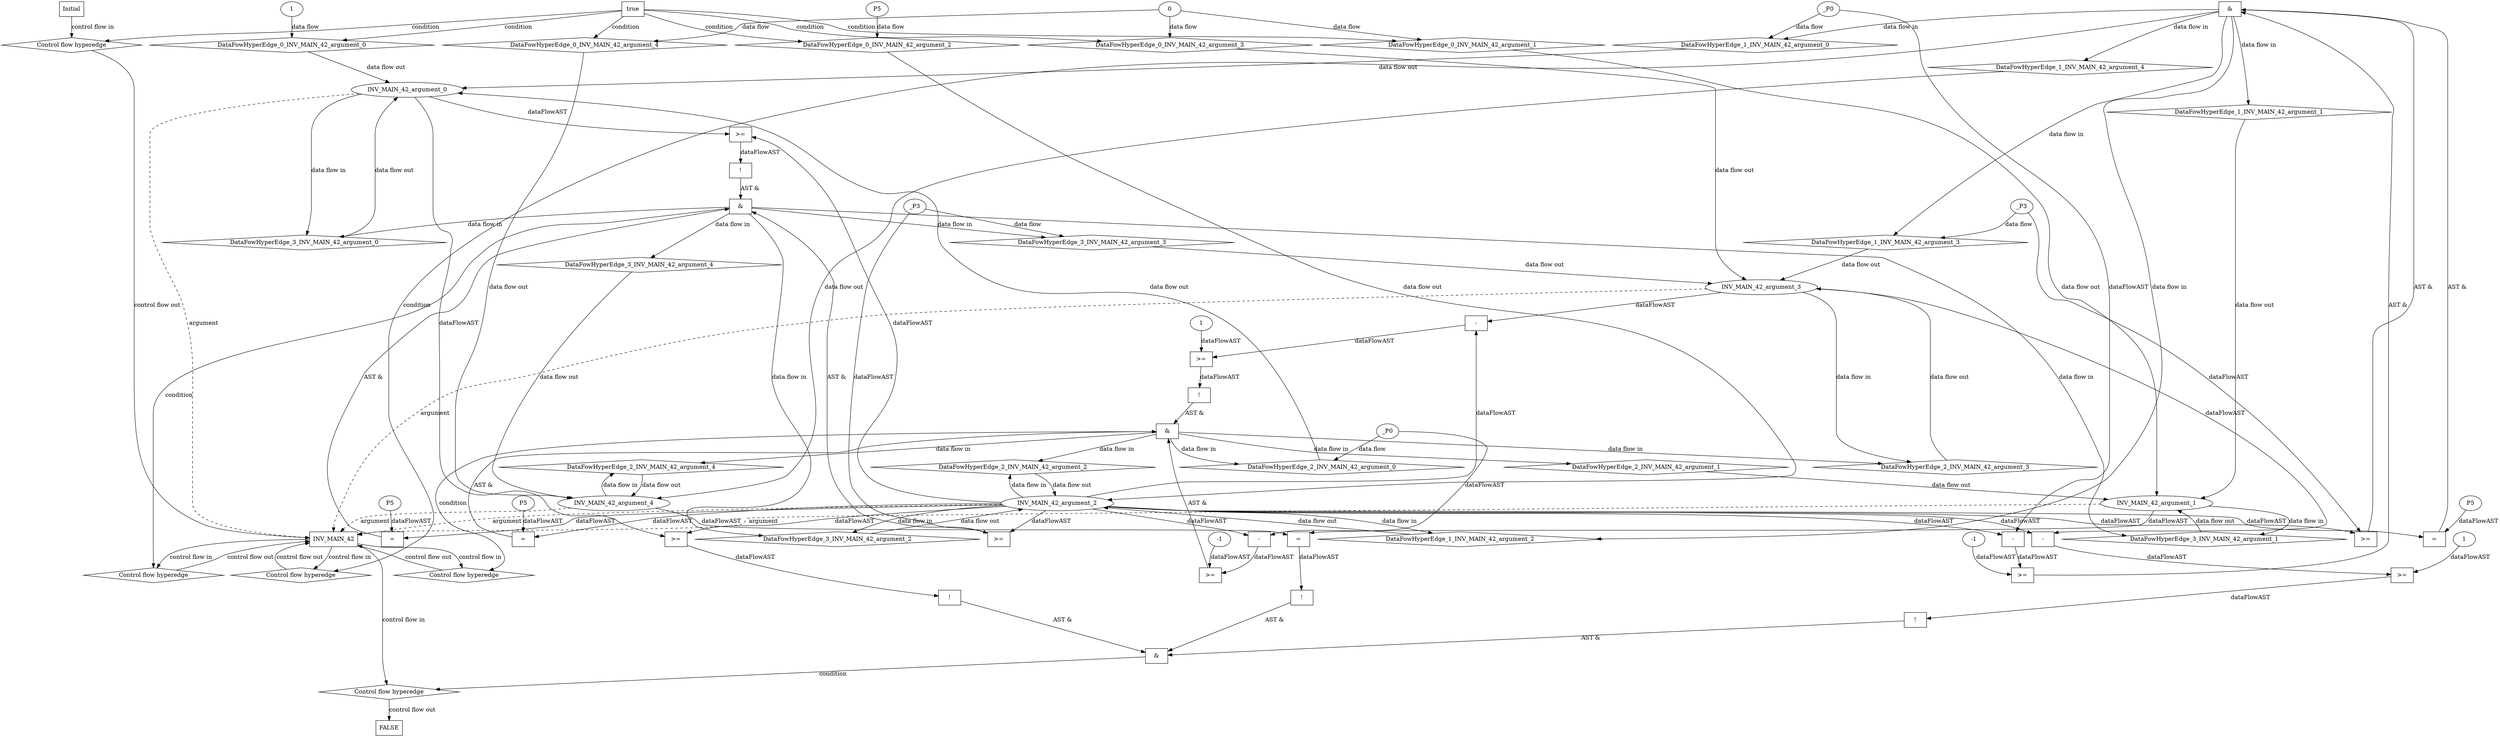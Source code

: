 digraph dag {
"INV_MAIN_42" [label="INV_MAIN_42" nodeName="INV_MAIN_42" class=cfn  shape="rect"];
FALSE [label="FALSE" nodeName=FALSE class=cfn  shape="rect"];
Initial [label="Initial" nodeName=Initial class=cfn  shape="rect"];
ControlFowHyperEdge_0 [label="Control flow hyperedge" nodeName=ControlFowHyperEdge_0 class=controlFlowHyperEdge shape="diamond"];
"Initial" -> ControlFowHyperEdge_0 [label="control flow in"]
ControlFowHyperEdge_0 -> "INV_MAIN_42" [label="control flow out"]
ControlFowHyperEdge_1 [label="Control flow hyperedge" nodeName=ControlFowHyperEdge_1 class=controlFlowHyperEdge shape="diamond"];
"INV_MAIN_42" -> ControlFowHyperEdge_1 [label="control flow in"]
ControlFowHyperEdge_1 -> "INV_MAIN_42" [label="control flow out"]
ControlFowHyperEdge_2 [label="Control flow hyperedge" nodeName=ControlFowHyperEdge_2 class=controlFlowHyperEdge shape="diamond"];
"INV_MAIN_42" -> ControlFowHyperEdge_2 [label="control flow in"]
ControlFowHyperEdge_2 -> "INV_MAIN_42" [label="control flow out"]
ControlFowHyperEdge_3 [label="Control flow hyperedge" nodeName=ControlFowHyperEdge_3 class=controlFlowHyperEdge shape="diamond"];
"INV_MAIN_42" -> ControlFowHyperEdge_3 [label="control flow in"]
ControlFowHyperEdge_3 -> "INV_MAIN_42" [label="control flow out"]
ControlFowHyperEdge_4 [label="Control flow hyperedge" nodeName=ControlFowHyperEdge_4 class=controlFlowHyperEdge shape="diamond"];
"INV_MAIN_42" -> ControlFowHyperEdge_4 [label="control flow in"]
ControlFowHyperEdge_4 -> "FALSE" [label="control flow out"]
"INV_MAIN_42_argument_0" [label="INV_MAIN_42_argument_0" nodeName=argument0 class=argument  head="INV_MAIN_42" shape="oval"];
"INV_MAIN_42_argument_0" -> "INV_MAIN_42"[label="argument" style="dashed"]
"INV_MAIN_42_argument_1" [label="INV_MAIN_42_argument_1" nodeName=argument1 class=argument  head="INV_MAIN_42" shape="oval"];
"INV_MAIN_42_argument_1" -> "INV_MAIN_42"[label="argument" style="dashed"]
"INV_MAIN_42_argument_2" [label="INV_MAIN_42_argument_2" nodeName=argument2 class=argument  head="INV_MAIN_42" shape="oval"];
"INV_MAIN_42_argument_2" -> "INV_MAIN_42"[label="argument" style="dashed"]
"INV_MAIN_42_argument_3" [label="INV_MAIN_42_argument_3" nodeName=argument3 class=argument  head="INV_MAIN_42" shape="oval"];
"INV_MAIN_42_argument_3" -> "INV_MAIN_42"[label="argument" style="dashed"]
"INV_MAIN_42_argument_4" [label="INV_MAIN_42_argument_4" nodeName=argument4 class=argument  head="INV_MAIN_42" shape="oval"];
"INV_MAIN_42_argument_4" -> "INV_MAIN_42"[label="argument" style="dashed"]

"true_0" [label="true" nodeName="true_0" class=true shape="rect"];
"true_0" -> "ControlFowHyperEdge_0" [label="condition"];
"xxxINV_MAIN_42___Initial_0xxxdataFlow_0_node_0" [label="1" nodeName="xxxINV_MAIN_42___Initial_0xxxdataFlow_0_node_0" class=Literal ];

"xxxINV_MAIN_42___Initial_0xxxdataFlow_0_node_0" -> "DataFowHyperEdge_0_INV_MAIN_42_argument_0" [label="data flow"];
"xxxINV_MAIN_42___Initial_0xxxdataFlow1_node_0" [label="0" nodeName="xxxINV_MAIN_42___Initial_0xxxdataFlow1_node_0" class=Literal ];

"xxxINV_MAIN_42___Initial_0xxxdataFlow1_node_0" -> "DataFowHyperEdge_0_INV_MAIN_42_argument_4" [label="data flow"];

"xxxINV_MAIN_42___Initial_0xxxdataFlow1_node_0" -> "DataFowHyperEdge_0_INV_MAIN_42_argument_1" [label="data flow"];

"xxxINV_MAIN_42___Initial_0xxxdataFlow1_node_0" -> "DataFowHyperEdge_0_INV_MAIN_42_argument_3" [label="data flow"];
"xxxINV_MAIN_42___Initial_0xxxdataFlow4_node_0" [label="P5" nodeName="xxxINV_MAIN_42___Initial_0xxxdataFlow4_node_0" class=Constant ];

"xxxINV_MAIN_42___Initial_0xxxdataFlow4_node_0" -> "DataFowHyperEdge_0_INV_MAIN_42_argument_2" [label="data flow"];
"xxxINV_MAIN_42___INV_MAIN_42_1xxx_and" [label="&" nodeName="xxxINV_MAIN_42___INV_MAIN_42_1xxx_and" class=Operator shape="rect"];
"xxxINV_MAIN_42___INV_MAIN_42_1xxxguard_0_node_0" [label=">=" nodeName="xxxINV_MAIN_42___INV_MAIN_42_1xxxguard_0_node_0" class=Operator  shape="rect"];
"xxxINV_MAIN_42___INV_MAIN_42_1xxxguard_0_node_1" [label="-" nodeName="xxxINV_MAIN_42___INV_MAIN_42_1xxxguard_0_node_1" class= Operator shape="rect"];
"xxxINV_MAIN_42___INV_MAIN_42_1xxxguard_0_node_4" [label="-1" nodeName="xxxINV_MAIN_42___INV_MAIN_42_1xxxguard_0_node_4" class=Literal ];
"xxxINV_MAIN_42___INV_MAIN_42_1xxxguard_0_node_1" -> "xxxINV_MAIN_42___INV_MAIN_42_1xxxguard_0_node_0"[label="dataFlowAST"]
"xxxINV_MAIN_42___INV_MAIN_42_1xxxguard_0_node_4" -> "xxxINV_MAIN_42___INV_MAIN_42_1xxxguard_0_node_0"[label="dataFlowAST"]
"INV_MAIN_42_argument_2" -> "xxxINV_MAIN_42___INV_MAIN_42_1xxxguard_0_node_1"[label="dataFlowAST"]
"xxxINV_MAIN_42___INV_MAIN_42_1xxxdataFlow_0_node_0" -> "xxxINV_MAIN_42___INV_MAIN_42_1xxxguard_0_node_1"[label="dataFlowAST"]

"xxxINV_MAIN_42___INV_MAIN_42_1xxxguard_0_node_0" -> "xxxINV_MAIN_42___INV_MAIN_42_1xxx_and" [label="AST &"];
"xxxINV_MAIN_42___INV_MAIN_42_1xxxguard1_node_0" [label=">=" nodeName="xxxINV_MAIN_42___INV_MAIN_42_1xxxguard1_node_0" class=Operator  shape="rect"];
"INV_MAIN_42_argument_2" -> "xxxINV_MAIN_42___INV_MAIN_42_1xxxguard1_node_0"[label="dataFlowAST"]
"xxxINV_MAIN_42___INV_MAIN_42_1xxxdataFlow1_node_0" -> "xxxINV_MAIN_42___INV_MAIN_42_1xxxguard1_node_0"[label="dataFlowAST"]

"xxxINV_MAIN_42___INV_MAIN_42_1xxxguard1_node_0" -> "xxxINV_MAIN_42___INV_MAIN_42_1xxx_and" [label="AST &"];
"xxxINV_MAIN_42___INV_MAIN_42_1xxxguard2_node_0" [label="=" nodeName="xxxINV_MAIN_42___INV_MAIN_42_1xxxguard2_node_0" class=Operator  shape="rect"];
"xxxINV_MAIN_42___INV_MAIN_42_1xxxguard2_node_1" [label="P5" nodeName="xxxINV_MAIN_42___INV_MAIN_42_1xxxguard2_node_1" class=Constant ];
"xxxINV_MAIN_42___INV_MAIN_42_1xxxguard2_node_1" -> "xxxINV_MAIN_42___INV_MAIN_42_1xxxguard2_node_0"[label="dataFlowAST"]
"INV_MAIN_42_argument_2" -> "xxxINV_MAIN_42___INV_MAIN_42_1xxxguard2_node_0"[label="dataFlowAST"]

"xxxINV_MAIN_42___INV_MAIN_42_1xxxguard2_node_0" -> "xxxINV_MAIN_42___INV_MAIN_42_1xxx_and" [label="AST &"];
"xxxINV_MAIN_42___INV_MAIN_42_1xxx_and" -> "ControlFowHyperEdge_1" [label="condition"];
"xxxINV_MAIN_42___INV_MAIN_42_1xxxdataFlow_0_node_0" [label="_P0" nodeName="xxxINV_MAIN_42___INV_MAIN_42_1xxxdataFlow_0_node_0" class=Constant ];

"xxxINV_MAIN_42___INV_MAIN_42_1xxxdataFlow_0_node_0" -> "DataFowHyperEdge_1_INV_MAIN_42_argument_0" [label="data flow"];
"xxxINV_MAIN_42___INV_MAIN_42_1xxxdataFlow1_node_0" [label="_P3" nodeName="xxxINV_MAIN_42___INV_MAIN_42_1xxxdataFlow1_node_0" class=Constant ];

"xxxINV_MAIN_42___INV_MAIN_42_1xxxdataFlow1_node_0" -> "DataFowHyperEdge_1_INV_MAIN_42_argument_3" [label="data flow"];
"xxxINV_MAIN_42___INV_MAIN_42_2xxx_and" [label="&" nodeName="xxxINV_MAIN_42___INV_MAIN_42_2xxx_and" class=Operator shape="rect"];
"xxxINV_MAIN_42___INV_MAIN_42_2xxxguard_0_node_0" [label="!" nodeName="xxxINV_MAIN_42___INV_MAIN_42_2xxxguard_0_node_0" class=Operator shape="rect"];
"xxxINV_MAIN_42___INV_MAIN_42_2xxxguard_0_node_1" [label=">=" nodeName="xxxINV_MAIN_42___INV_MAIN_42_2xxxguard_0_node_1" class=Operator  shape="rect"];
"xxxINV_MAIN_42___INV_MAIN_42_2xxxguard_0_node_2" [label="-" nodeName="xxxINV_MAIN_42___INV_MAIN_42_2xxxguard_0_node_2" class= Operator shape="rect"];
"xxxINV_MAIN_42___INV_MAIN_42_2xxxguard_0_node_5" [label="1" nodeName="xxxINV_MAIN_42___INV_MAIN_42_2xxxguard_0_node_5" class=Literal ];
"xxxINV_MAIN_42___INV_MAIN_42_2xxxguard_0_node_1" -> "xxxINV_MAIN_42___INV_MAIN_42_2xxxguard_0_node_0"[label="dataFlowAST"]
"xxxINV_MAIN_42___INV_MAIN_42_2xxxguard_0_node_2" -> "xxxINV_MAIN_42___INV_MAIN_42_2xxxguard_0_node_1"[label="dataFlowAST"]
"xxxINV_MAIN_42___INV_MAIN_42_2xxxguard_0_node_5" -> "xxxINV_MAIN_42___INV_MAIN_42_2xxxguard_0_node_1"[label="dataFlowAST"]
"INV_MAIN_42_argument_2" -> "xxxINV_MAIN_42___INV_MAIN_42_2xxxguard_0_node_2"[label="dataFlowAST"]
"INV_MAIN_42_argument_3" -> "xxxINV_MAIN_42___INV_MAIN_42_2xxxguard_0_node_2"[label="dataFlowAST"]

"xxxINV_MAIN_42___INV_MAIN_42_2xxxguard_0_node_0" -> "xxxINV_MAIN_42___INV_MAIN_42_2xxx_and" [label="AST &"];
"xxxINV_MAIN_42___INV_MAIN_42_2xxxguard1_node_0" [label=">=" nodeName="xxxINV_MAIN_42___INV_MAIN_42_2xxxguard1_node_0" class=Operator  shape="rect"];
"xxxINV_MAIN_42___INV_MAIN_42_2xxxguard1_node_1" [label="-" nodeName="xxxINV_MAIN_42___INV_MAIN_42_2xxxguard1_node_1" class= Operator shape="rect"];
"xxxINV_MAIN_42___INV_MAIN_42_2xxxguard1_node_4" [label="-1" nodeName="xxxINV_MAIN_42___INV_MAIN_42_2xxxguard1_node_4" class=Literal ];
"xxxINV_MAIN_42___INV_MAIN_42_2xxxguard1_node_1" -> "xxxINV_MAIN_42___INV_MAIN_42_2xxxguard1_node_0"[label="dataFlowAST"]
"xxxINV_MAIN_42___INV_MAIN_42_2xxxguard1_node_4" -> "xxxINV_MAIN_42___INV_MAIN_42_2xxxguard1_node_0"[label="dataFlowAST"]
"INV_MAIN_42_argument_2" -> "xxxINV_MAIN_42___INV_MAIN_42_2xxxguard1_node_1"[label="dataFlowAST"]
"xxxINV_MAIN_42___INV_MAIN_42_2xxxdataFlow_0_node_0" -> "xxxINV_MAIN_42___INV_MAIN_42_2xxxguard1_node_1"[label="dataFlowAST"]

"xxxINV_MAIN_42___INV_MAIN_42_2xxxguard1_node_0" -> "xxxINV_MAIN_42___INV_MAIN_42_2xxx_and" [label="AST &"];
"xxxINV_MAIN_42___INV_MAIN_42_2xxxguard2_node_0" [label="=" nodeName="xxxINV_MAIN_42___INV_MAIN_42_2xxxguard2_node_0" class=Operator  shape="rect"];
"xxxINV_MAIN_42___INV_MAIN_42_2xxxguard2_node_1" [label="P5" nodeName="xxxINV_MAIN_42___INV_MAIN_42_2xxxguard2_node_1" class=Constant ];
"xxxINV_MAIN_42___INV_MAIN_42_2xxxguard2_node_1" -> "xxxINV_MAIN_42___INV_MAIN_42_2xxxguard2_node_0"[label="dataFlowAST"]
"INV_MAIN_42_argument_2" -> "xxxINV_MAIN_42___INV_MAIN_42_2xxxguard2_node_0"[label="dataFlowAST"]

"xxxINV_MAIN_42___INV_MAIN_42_2xxxguard2_node_0" -> "xxxINV_MAIN_42___INV_MAIN_42_2xxx_and" [label="AST &"];
"xxxINV_MAIN_42___INV_MAIN_42_2xxx_and" -> "ControlFowHyperEdge_2" [label="condition"];
"xxxINV_MAIN_42___INV_MAIN_42_2xxxdataFlow_0_node_0" [label="_P0" nodeName="xxxINV_MAIN_42___INV_MAIN_42_2xxxdataFlow_0_node_0" class=Constant ];

"xxxINV_MAIN_42___INV_MAIN_42_2xxxdataFlow_0_node_0" -> "DataFowHyperEdge_2_INV_MAIN_42_argument_0" [label="data flow"];
"xxxINV_MAIN_42___INV_MAIN_42_3xxx_and" [label="&" nodeName="xxxINV_MAIN_42___INV_MAIN_42_3xxx_and" class=Operator shape="rect"];
"xxxINV_MAIN_42___INV_MAIN_42_3xxxguard_0_node_0" [label="!" nodeName="xxxINV_MAIN_42___INV_MAIN_42_3xxxguard_0_node_0" class=Operator shape="rect"];
"xxxINV_MAIN_42___INV_MAIN_42_3xxxguard_0_node_1" [label=">=" nodeName="xxxINV_MAIN_42___INV_MAIN_42_3xxxguard_0_node_1" class=Operator  shape="rect"];
"xxxINV_MAIN_42___INV_MAIN_42_3xxxguard_0_node_1" -> "xxxINV_MAIN_42___INV_MAIN_42_3xxxguard_0_node_0"[label="dataFlowAST"]
"INV_MAIN_42_argument_2" -> "xxxINV_MAIN_42___INV_MAIN_42_3xxxguard_0_node_1"[label="dataFlowAST"]
"INV_MAIN_42_argument_0" -> "xxxINV_MAIN_42___INV_MAIN_42_3xxxguard_0_node_1"[label="dataFlowAST"]

"xxxINV_MAIN_42___INV_MAIN_42_3xxxguard_0_node_0" -> "xxxINV_MAIN_42___INV_MAIN_42_3xxx_and" [label="AST &"];
"xxxINV_MAIN_42___INV_MAIN_42_3xxxguard1_node_0" [label=">=" nodeName="xxxINV_MAIN_42___INV_MAIN_42_3xxxguard1_node_0" class=Operator  shape="rect"];
"INV_MAIN_42_argument_2" -> "xxxINV_MAIN_42___INV_MAIN_42_3xxxguard1_node_0"[label="dataFlowAST"]
"xxxINV_MAIN_42___INV_MAIN_42_3xxxdataFlow_0_node_0" -> "xxxINV_MAIN_42___INV_MAIN_42_3xxxguard1_node_0"[label="dataFlowAST"]

"xxxINV_MAIN_42___INV_MAIN_42_3xxxguard1_node_0" -> "xxxINV_MAIN_42___INV_MAIN_42_3xxx_and" [label="AST &"];
"xxxINV_MAIN_42___INV_MAIN_42_3xxxguard2_node_0" [label="=" nodeName="xxxINV_MAIN_42___INV_MAIN_42_3xxxguard2_node_0" class=Operator  shape="rect"];
"xxxINV_MAIN_42___INV_MAIN_42_3xxxguard2_node_1" [label="P5" nodeName="xxxINV_MAIN_42___INV_MAIN_42_3xxxguard2_node_1" class=Constant ];
"xxxINV_MAIN_42___INV_MAIN_42_3xxxguard2_node_1" -> "xxxINV_MAIN_42___INV_MAIN_42_3xxxguard2_node_0"[label="dataFlowAST"]
"INV_MAIN_42_argument_2" -> "xxxINV_MAIN_42___INV_MAIN_42_3xxxguard2_node_0"[label="dataFlowAST"]

"xxxINV_MAIN_42___INV_MAIN_42_3xxxguard2_node_0" -> "xxxINV_MAIN_42___INV_MAIN_42_3xxx_and" [label="AST &"];
"xxxINV_MAIN_42___INV_MAIN_42_3xxx_and" -> "ControlFowHyperEdge_3" [label="condition"];
"xxxINV_MAIN_42___INV_MAIN_42_3xxxdataFlow_0_node_0" [label="_P3" nodeName="xxxINV_MAIN_42___INV_MAIN_42_3xxxdataFlow_0_node_0" class=Constant ];

"xxxINV_MAIN_42___INV_MAIN_42_3xxxdataFlow_0_node_0" -> "DataFowHyperEdge_3_INV_MAIN_42_argument_3" [label="data flow"];
"xxxFALSE___INV_MAIN_42_4xxx_and" [label="&" nodeName="xxxFALSE___INV_MAIN_42_4xxx_and" class=Operator shape="rect"];
"xxxFALSE___INV_MAIN_42_4xxxguard_0_node_0" [label="!" nodeName="xxxFALSE___INV_MAIN_42_4xxxguard_0_node_0" class=Operator shape="rect"];
"xxxFALSE___INV_MAIN_42_4xxxguard_0_node_1" [label=">=" nodeName="xxxFALSE___INV_MAIN_42_4xxxguard_0_node_1" class=Operator  shape="rect"];
"xxxFALSE___INV_MAIN_42_4xxxguard_0_node_2" [label="-" nodeName="xxxFALSE___INV_MAIN_42_4xxxguard_0_node_2" class= Operator shape="rect"];
"xxxFALSE___INV_MAIN_42_4xxxguard_0_node_5" [label="1" nodeName="xxxFALSE___INV_MAIN_42_4xxxguard_0_node_5" class=Literal ];
"xxxFALSE___INV_MAIN_42_4xxxguard_0_node_1" -> "xxxFALSE___INV_MAIN_42_4xxxguard_0_node_0"[label="dataFlowAST"]
"xxxFALSE___INV_MAIN_42_4xxxguard_0_node_2" -> "xxxFALSE___INV_MAIN_42_4xxxguard_0_node_1"[label="dataFlowAST"]
"xxxFALSE___INV_MAIN_42_4xxxguard_0_node_5" -> "xxxFALSE___INV_MAIN_42_4xxxguard_0_node_1"[label="dataFlowAST"]
"INV_MAIN_42_argument_2" -> "xxxFALSE___INV_MAIN_42_4xxxguard_0_node_2"[label="dataFlowAST"]
"INV_MAIN_42_argument_3" -> "xxxFALSE___INV_MAIN_42_4xxxguard_0_node_2"[label="dataFlowAST"]

"xxxFALSE___INV_MAIN_42_4xxxguard_0_node_0" -> "xxxFALSE___INV_MAIN_42_4xxx_and" [label="AST &"];
"xxxFALSE___INV_MAIN_42_4xxxguard1_node_0" [label="!" nodeName="xxxFALSE___INV_MAIN_42_4xxxguard1_node_0" class=Operator shape="rect"];
"xxxFALSE___INV_MAIN_42_4xxxguard1_node_1" [label=">=" nodeName="xxxFALSE___INV_MAIN_42_4xxxguard1_node_1" class=Operator  shape="rect"];
"xxxFALSE___INV_MAIN_42_4xxxguard1_node_1" -> "xxxFALSE___INV_MAIN_42_4xxxguard1_node_0"[label="dataFlowAST"]
"INV_MAIN_42_argument_2" -> "xxxFALSE___INV_MAIN_42_4xxxguard1_node_1"[label="dataFlowAST"]
"INV_MAIN_42_argument_0" -> "xxxFALSE___INV_MAIN_42_4xxxguard1_node_1"[label="dataFlowAST"]

"xxxFALSE___INV_MAIN_42_4xxxguard1_node_0" -> "xxxFALSE___INV_MAIN_42_4xxx_and" [label="AST &"];
"xxxFALSE___INV_MAIN_42_4xxxguard2_node_0" [label="!" nodeName="xxxFALSE___INV_MAIN_42_4xxxguard2_node_0" class=Operator shape="rect"];
"xxxFALSE___INV_MAIN_42_4xxxguard2_node_1" [label="=" nodeName="xxxFALSE___INV_MAIN_42_4xxxguard2_node_1" class=Operator  shape="rect"];
"xxxFALSE___INV_MAIN_42_4xxxguard2_node_1" -> "xxxFALSE___INV_MAIN_42_4xxxguard2_node_0"[label="dataFlowAST"]
"INV_MAIN_42_argument_1" -> "xxxFALSE___INV_MAIN_42_4xxxguard2_node_1"[label="dataFlowAST"]
"INV_MAIN_42_argument_4" -> "xxxFALSE___INV_MAIN_42_4xxxguard2_node_1"[label="dataFlowAST"]

"xxxFALSE___INV_MAIN_42_4xxxguard2_node_0" -> "xxxFALSE___INV_MAIN_42_4xxx_and" [label="AST &"];
"xxxFALSE___INV_MAIN_42_4xxx_and" -> "ControlFowHyperEdge_4" [label="condition"];
"DataFowHyperEdge_0_INV_MAIN_42_argument_0" [label="DataFowHyperEdge_0_INV_MAIN_42_argument_0" nodeName="DataFowHyperEdge_0_INV_MAIN_42_argument_0" class=DataFlowHyperedge shape="diamond"];
"DataFowHyperEdge_0_INV_MAIN_42_argument_0" -> "INV_MAIN_42_argument_0"[label="data flow out"]
"true_0" -> "DataFowHyperEdge_0_INV_MAIN_42_argument_0" [label="condition"];
"DataFowHyperEdge_0_INV_MAIN_42_argument_1" [label="DataFowHyperEdge_0_INV_MAIN_42_argument_1" nodeName="DataFowHyperEdge_0_INV_MAIN_42_argument_1" class=DataFlowHyperedge shape="diamond"];
"DataFowHyperEdge_0_INV_MAIN_42_argument_1" -> "INV_MAIN_42_argument_1"[label="data flow out"]
"true_0" -> "DataFowHyperEdge_0_INV_MAIN_42_argument_1" [label="condition"];
"DataFowHyperEdge_0_INV_MAIN_42_argument_2" [label="DataFowHyperEdge_0_INV_MAIN_42_argument_2" nodeName="DataFowHyperEdge_0_INV_MAIN_42_argument_2" class=DataFlowHyperedge shape="diamond"];
"DataFowHyperEdge_0_INV_MAIN_42_argument_2" -> "INV_MAIN_42_argument_2"[label="data flow out"]
"true_0" -> "DataFowHyperEdge_0_INV_MAIN_42_argument_2" [label="condition"];
"DataFowHyperEdge_0_INV_MAIN_42_argument_3" [label="DataFowHyperEdge_0_INV_MAIN_42_argument_3" nodeName="DataFowHyperEdge_0_INV_MAIN_42_argument_3" class=DataFlowHyperedge shape="diamond"];
"DataFowHyperEdge_0_INV_MAIN_42_argument_3" -> "INV_MAIN_42_argument_3"[label="data flow out"]
"true_0" -> "DataFowHyperEdge_0_INV_MAIN_42_argument_3" [label="condition"];
"DataFowHyperEdge_0_INV_MAIN_42_argument_4" [label="DataFowHyperEdge_0_INV_MAIN_42_argument_4" nodeName="DataFowHyperEdge_0_INV_MAIN_42_argument_4" class=DataFlowHyperedge shape="diamond"];
"DataFowHyperEdge_0_INV_MAIN_42_argument_4" -> "INV_MAIN_42_argument_4"[label="data flow out"]
"true_0" -> "DataFowHyperEdge_0_INV_MAIN_42_argument_4" [label="condition"];
"DataFowHyperEdge_1_INV_MAIN_42_argument_0" [label="DataFowHyperEdge_1_INV_MAIN_42_argument_0" nodeName="DataFowHyperEdge_1_INV_MAIN_42_argument_0" class=DataFlowHyperedge shape="diamond"];
"DataFowHyperEdge_1_INV_MAIN_42_argument_0" -> "INV_MAIN_42_argument_0"[label="data flow out"]
"xxxINV_MAIN_42___INV_MAIN_42_1xxx_and" -> "DataFowHyperEdge_1_INV_MAIN_42_argument_0"[label="data flow in"]
"DataFowHyperEdge_1_INV_MAIN_42_argument_1" [label="DataFowHyperEdge_1_INV_MAIN_42_argument_1" nodeName="DataFowHyperEdge_1_INV_MAIN_42_argument_1" class=DataFlowHyperedge shape="diamond"];
"DataFowHyperEdge_1_INV_MAIN_42_argument_1" -> "INV_MAIN_42_argument_1"[label="data flow out"]
"xxxINV_MAIN_42___INV_MAIN_42_1xxx_and" -> "DataFowHyperEdge_1_INV_MAIN_42_argument_1"[label="data flow in"]
"DataFowHyperEdge_1_INV_MAIN_42_argument_2" [label="DataFowHyperEdge_1_INV_MAIN_42_argument_2" nodeName="DataFowHyperEdge_1_INV_MAIN_42_argument_2" class=DataFlowHyperedge shape="diamond"];
"DataFowHyperEdge_1_INV_MAIN_42_argument_2" -> "INV_MAIN_42_argument_2"[label="data flow out"]
"xxxINV_MAIN_42___INV_MAIN_42_1xxx_and" -> "DataFowHyperEdge_1_INV_MAIN_42_argument_2"[label="data flow in"]
"DataFowHyperEdge_1_INV_MAIN_42_argument_3" [label="DataFowHyperEdge_1_INV_MAIN_42_argument_3" nodeName="DataFowHyperEdge_1_INV_MAIN_42_argument_3" class=DataFlowHyperedge shape="diamond"];
"DataFowHyperEdge_1_INV_MAIN_42_argument_3" -> "INV_MAIN_42_argument_3"[label="data flow out"]
"xxxINV_MAIN_42___INV_MAIN_42_1xxx_and" -> "DataFowHyperEdge_1_INV_MAIN_42_argument_3"[label="data flow in"]
"DataFowHyperEdge_1_INV_MAIN_42_argument_4" [label="DataFowHyperEdge_1_INV_MAIN_42_argument_4" nodeName="DataFowHyperEdge_1_INV_MAIN_42_argument_4" class=DataFlowHyperedge shape="diamond"];
"DataFowHyperEdge_1_INV_MAIN_42_argument_4" -> "INV_MAIN_42_argument_4"[label="data flow out"]
"xxxINV_MAIN_42___INV_MAIN_42_1xxx_and" -> "DataFowHyperEdge_1_INV_MAIN_42_argument_4"[label="data flow in"]
"DataFowHyperEdge_2_INV_MAIN_42_argument_0" [label="DataFowHyperEdge_2_INV_MAIN_42_argument_0" nodeName="DataFowHyperEdge_2_INV_MAIN_42_argument_0" class=DataFlowHyperedge shape="diamond"];
"DataFowHyperEdge_2_INV_MAIN_42_argument_0" -> "INV_MAIN_42_argument_0"[label="data flow out"]
"xxxINV_MAIN_42___INV_MAIN_42_2xxx_and" -> "DataFowHyperEdge_2_INV_MAIN_42_argument_0"[label="data flow in"]
"DataFowHyperEdge_2_INV_MAIN_42_argument_1" [label="DataFowHyperEdge_2_INV_MAIN_42_argument_1" nodeName="DataFowHyperEdge_2_INV_MAIN_42_argument_1" class=DataFlowHyperedge shape="diamond"];
"DataFowHyperEdge_2_INV_MAIN_42_argument_1" -> "INV_MAIN_42_argument_1"[label="data flow out"]
"xxxINV_MAIN_42___INV_MAIN_42_2xxx_and" -> "DataFowHyperEdge_2_INV_MAIN_42_argument_1"[label="data flow in"]
"DataFowHyperEdge_2_INV_MAIN_42_argument_2" [label="DataFowHyperEdge_2_INV_MAIN_42_argument_2" nodeName="DataFowHyperEdge_2_INV_MAIN_42_argument_2" class=DataFlowHyperedge shape="diamond"];
"DataFowHyperEdge_2_INV_MAIN_42_argument_2" -> "INV_MAIN_42_argument_2"[label="data flow out"]
"xxxINV_MAIN_42___INV_MAIN_42_2xxx_and" -> "DataFowHyperEdge_2_INV_MAIN_42_argument_2"[label="data flow in"]
"DataFowHyperEdge_2_INV_MAIN_42_argument_3" [label="DataFowHyperEdge_2_INV_MAIN_42_argument_3" nodeName="DataFowHyperEdge_2_INV_MAIN_42_argument_3" class=DataFlowHyperedge shape="diamond"];
"DataFowHyperEdge_2_INV_MAIN_42_argument_3" -> "INV_MAIN_42_argument_3"[label="data flow out"]
"xxxINV_MAIN_42___INV_MAIN_42_2xxx_and" -> "DataFowHyperEdge_2_INV_MAIN_42_argument_3"[label="data flow in"]
"DataFowHyperEdge_2_INV_MAIN_42_argument_4" [label="DataFowHyperEdge_2_INV_MAIN_42_argument_4" nodeName="DataFowHyperEdge_2_INV_MAIN_42_argument_4" class=DataFlowHyperedge shape="diamond"];
"DataFowHyperEdge_2_INV_MAIN_42_argument_4" -> "INV_MAIN_42_argument_4"[label="data flow out"]
"xxxINV_MAIN_42___INV_MAIN_42_2xxx_and" -> "DataFowHyperEdge_2_INV_MAIN_42_argument_4"[label="data flow in"]
"DataFowHyperEdge_3_INV_MAIN_42_argument_0" [label="DataFowHyperEdge_3_INV_MAIN_42_argument_0" nodeName="DataFowHyperEdge_3_INV_MAIN_42_argument_0" class=DataFlowHyperedge shape="diamond"];
"DataFowHyperEdge_3_INV_MAIN_42_argument_0" -> "INV_MAIN_42_argument_0"[label="data flow out"]
"xxxINV_MAIN_42___INV_MAIN_42_3xxx_and" -> "DataFowHyperEdge_3_INV_MAIN_42_argument_0"[label="data flow in"]
"DataFowHyperEdge_3_INV_MAIN_42_argument_1" [label="DataFowHyperEdge_3_INV_MAIN_42_argument_1" nodeName="DataFowHyperEdge_3_INV_MAIN_42_argument_1" class=DataFlowHyperedge shape="diamond"];
"DataFowHyperEdge_3_INV_MAIN_42_argument_1" -> "INV_MAIN_42_argument_1"[label="data flow out"]
"xxxINV_MAIN_42___INV_MAIN_42_3xxx_and" -> "DataFowHyperEdge_3_INV_MAIN_42_argument_1"[label="data flow in"]
"DataFowHyperEdge_3_INV_MAIN_42_argument_2" [label="DataFowHyperEdge_3_INV_MAIN_42_argument_2" nodeName="DataFowHyperEdge_3_INV_MAIN_42_argument_2" class=DataFlowHyperedge shape="diamond"];
"DataFowHyperEdge_3_INV_MAIN_42_argument_2" -> "INV_MAIN_42_argument_2"[label="data flow out"]
"xxxINV_MAIN_42___INV_MAIN_42_3xxx_and" -> "DataFowHyperEdge_3_INV_MAIN_42_argument_2"[label="data flow in"]
"DataFowHyperEdge_3_INV_MAIN_42_argument_3" [label="DataFowHyperEdge_3_INV_MAIN_42_argument_3" nodeName="DataFowHyperEdge_3_INV_MAIN_42_argument_3" class=DataFlowHyperedge shape="diamond"];
"DataFowHyperEdge_3_INV_MAIN_42_argument_3" -> "INV_MAIN_42_argument_3"[label="data flow out"]
"xxxINV_MAIN_42___INV_MAIN_42_3xxx_and" -> "DataFowHyperEdge_3_INV_MAIN_42_argument_3"[label="data flow in"]
"DataFowHyperEdge_3_INV_MAIN_42_argument_4" [label="DataFowHyperEdge_3_INV_MAIN_42_argument_4" nodeName="DataFowHyperEdge_3_INV_MAIN_42_argument_4" class=DataFlowHyperedge shape="diamond"];
"DataFowHyperEdge_3_INV_MAIN_42_argument_4" -> "INV_MAIN_42_argument_4"[label="data flow out"]
"xxxINV_MAIN_42___INV_MAIN_42_3xxx_and" -> "DataFowHyperEdge_3_INV_MAIN_42_argument_4"[label="data flow in"]
"INV_MAIN_42_argument_2" -> "DataFowHyperEdge_1_INV_MAIN_42_argument_2"[label="data flow in"]
"INV_MAIN_42_argument_2" -> "DataFowHyperEdge_2_INV_MAIN_42_argument_2"[label="data flow in"]
"INV_MAIN_42_argument_3" -> "DataFowHyperEdge_2_INV_MAIN_42_argument_3"[label="data flow in"]
"INV_MAIN_42_argument_4" -> "DataFowHyperEdge_2_INV_MAIN_42_argument_4"[label="data flow in"]
"INV_MAIN_42_argument_0" -> "DataFowHyperEdge_3_INV_MAIN_42_argument_0"[label="data flow in"]
"INV_MAIN_42_argument_1" -> "DataFowHyperEdge_3_INV_MAIN_42_argument_1"[label="data flow in"]
"INV_MAIN_42_argument_2" -> "DataFowHyperEdge_3_INV_MAIN_42_argument_2"[label="data flow in"]




}
